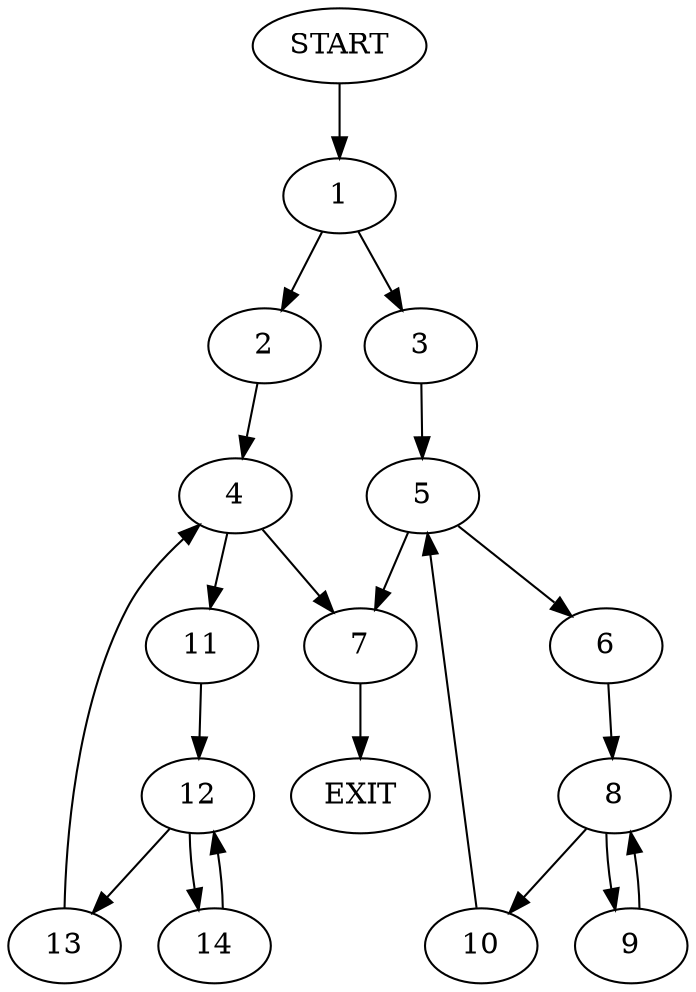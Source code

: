 digraph {
0 [label="START"]
15 [label="EXIT"]
0 -> 1
1 -> 2
1 -> 3
2 -> 4
3 -> 5
5 -> 6
5 -> 7
6 -> 8
7 -> 15
8 -> 9
8 -> 10
10 -> 5
9 -> 8
4 -> 11
4 -> 7
11 -> 12
12 -> 13
12 -> 14
14 -> 12
13 -> 4
}
